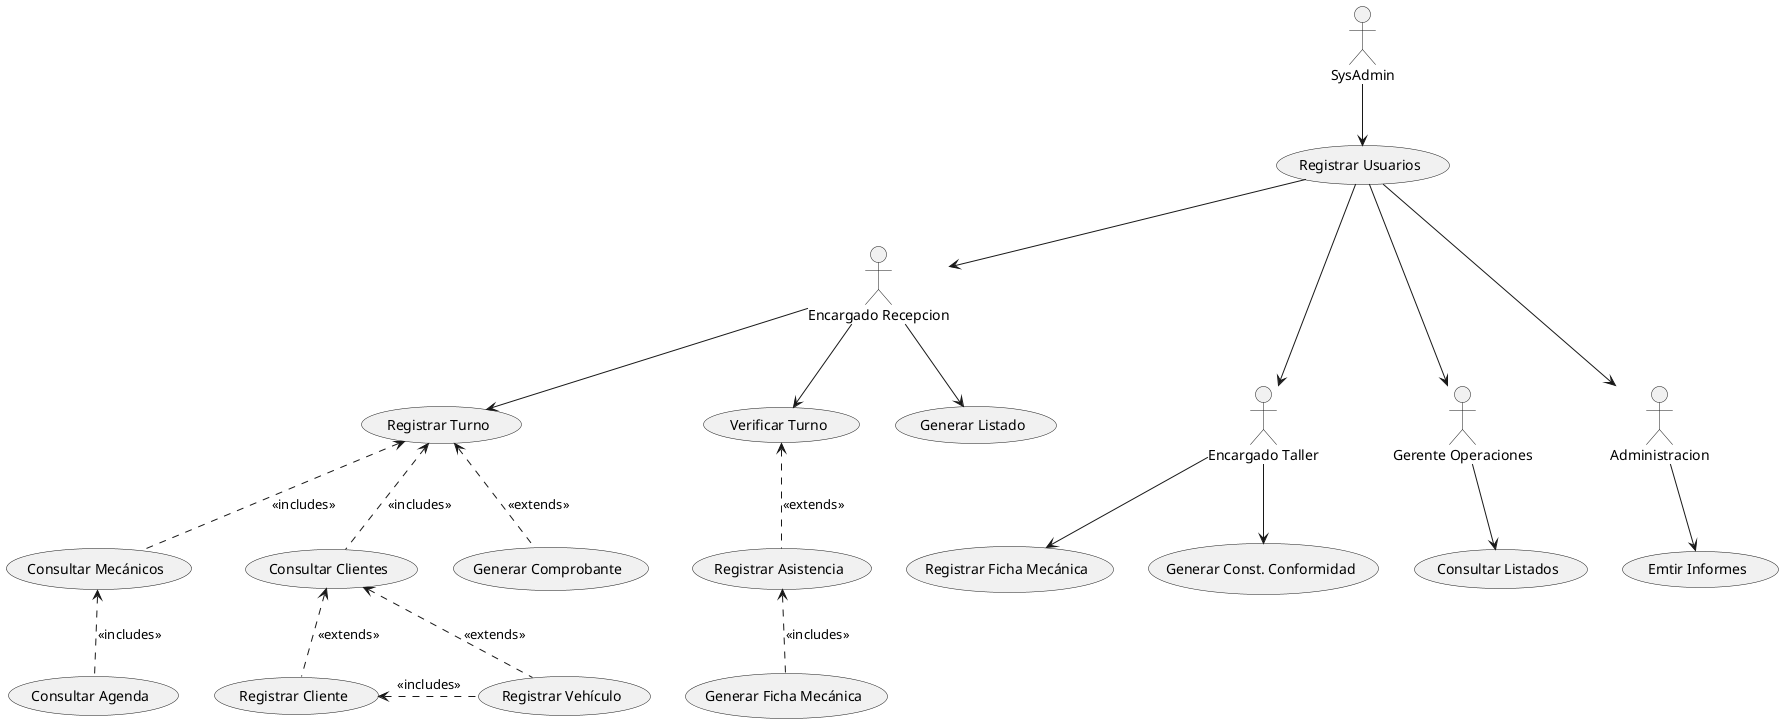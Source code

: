 @startuml Diagrama Casos de Uso
(Registrar Turno) as UC1
(Consultar Agenda) as UC2
(Generar Comprobante) as UC3
(Registrar Cliente) as UC4
(Generar Ficha Mecánica) as UC5
(Consultar Clientes) as UC6
(Generar Listado) as UC7
(Registrar Usuarios) as UC8
(Registrar Ficha Mecánica) as UC9
(Generar Const. Conformidad) as UC10
(Consultar Listados) as UC11
(Emtir Informes) as UC12
(Consultar Mecánicos) as UC13
(Verificar Turno) as UC14
(Registrar Asistencia) as UC15
(Registrar Vehículo) as UC16


actor :Encargado Recepcion: as encRec
actor :SysAdmin: as sysAdm
actor :Encargado Taller: as encTal
actor :Gerente Operaciones: as gerOps
actor :Administracion: as admin

UC3 .up.> UC1 : <<extends>>
UC4 .up.> UC6 : <<extends>>
UC16 .up.> UC6 : <<extends>>
UC15 .up.> UC14 : <<extends>>
UC2 .up.> UC13 : <<includes>>
UC6 .up.> UC1 : <<includes>>
UC5 .up.> UC15 : <<includes>> 
UC13 .up.> UC1 : <<includes>>
encRec --> UC1
encRec --> UC7
encRec --> UC14
sysAdm --> UC8
encTal --> UC9
encTal --> UC10
gerOps --> UC11 
admin --> UC12
UC16 .left.>UC4 : <<includes>>

UC8 ---> gerOps
UC8 ---> encTal  
UC8 --> encRec
UC8 ---> admin

@enduml
